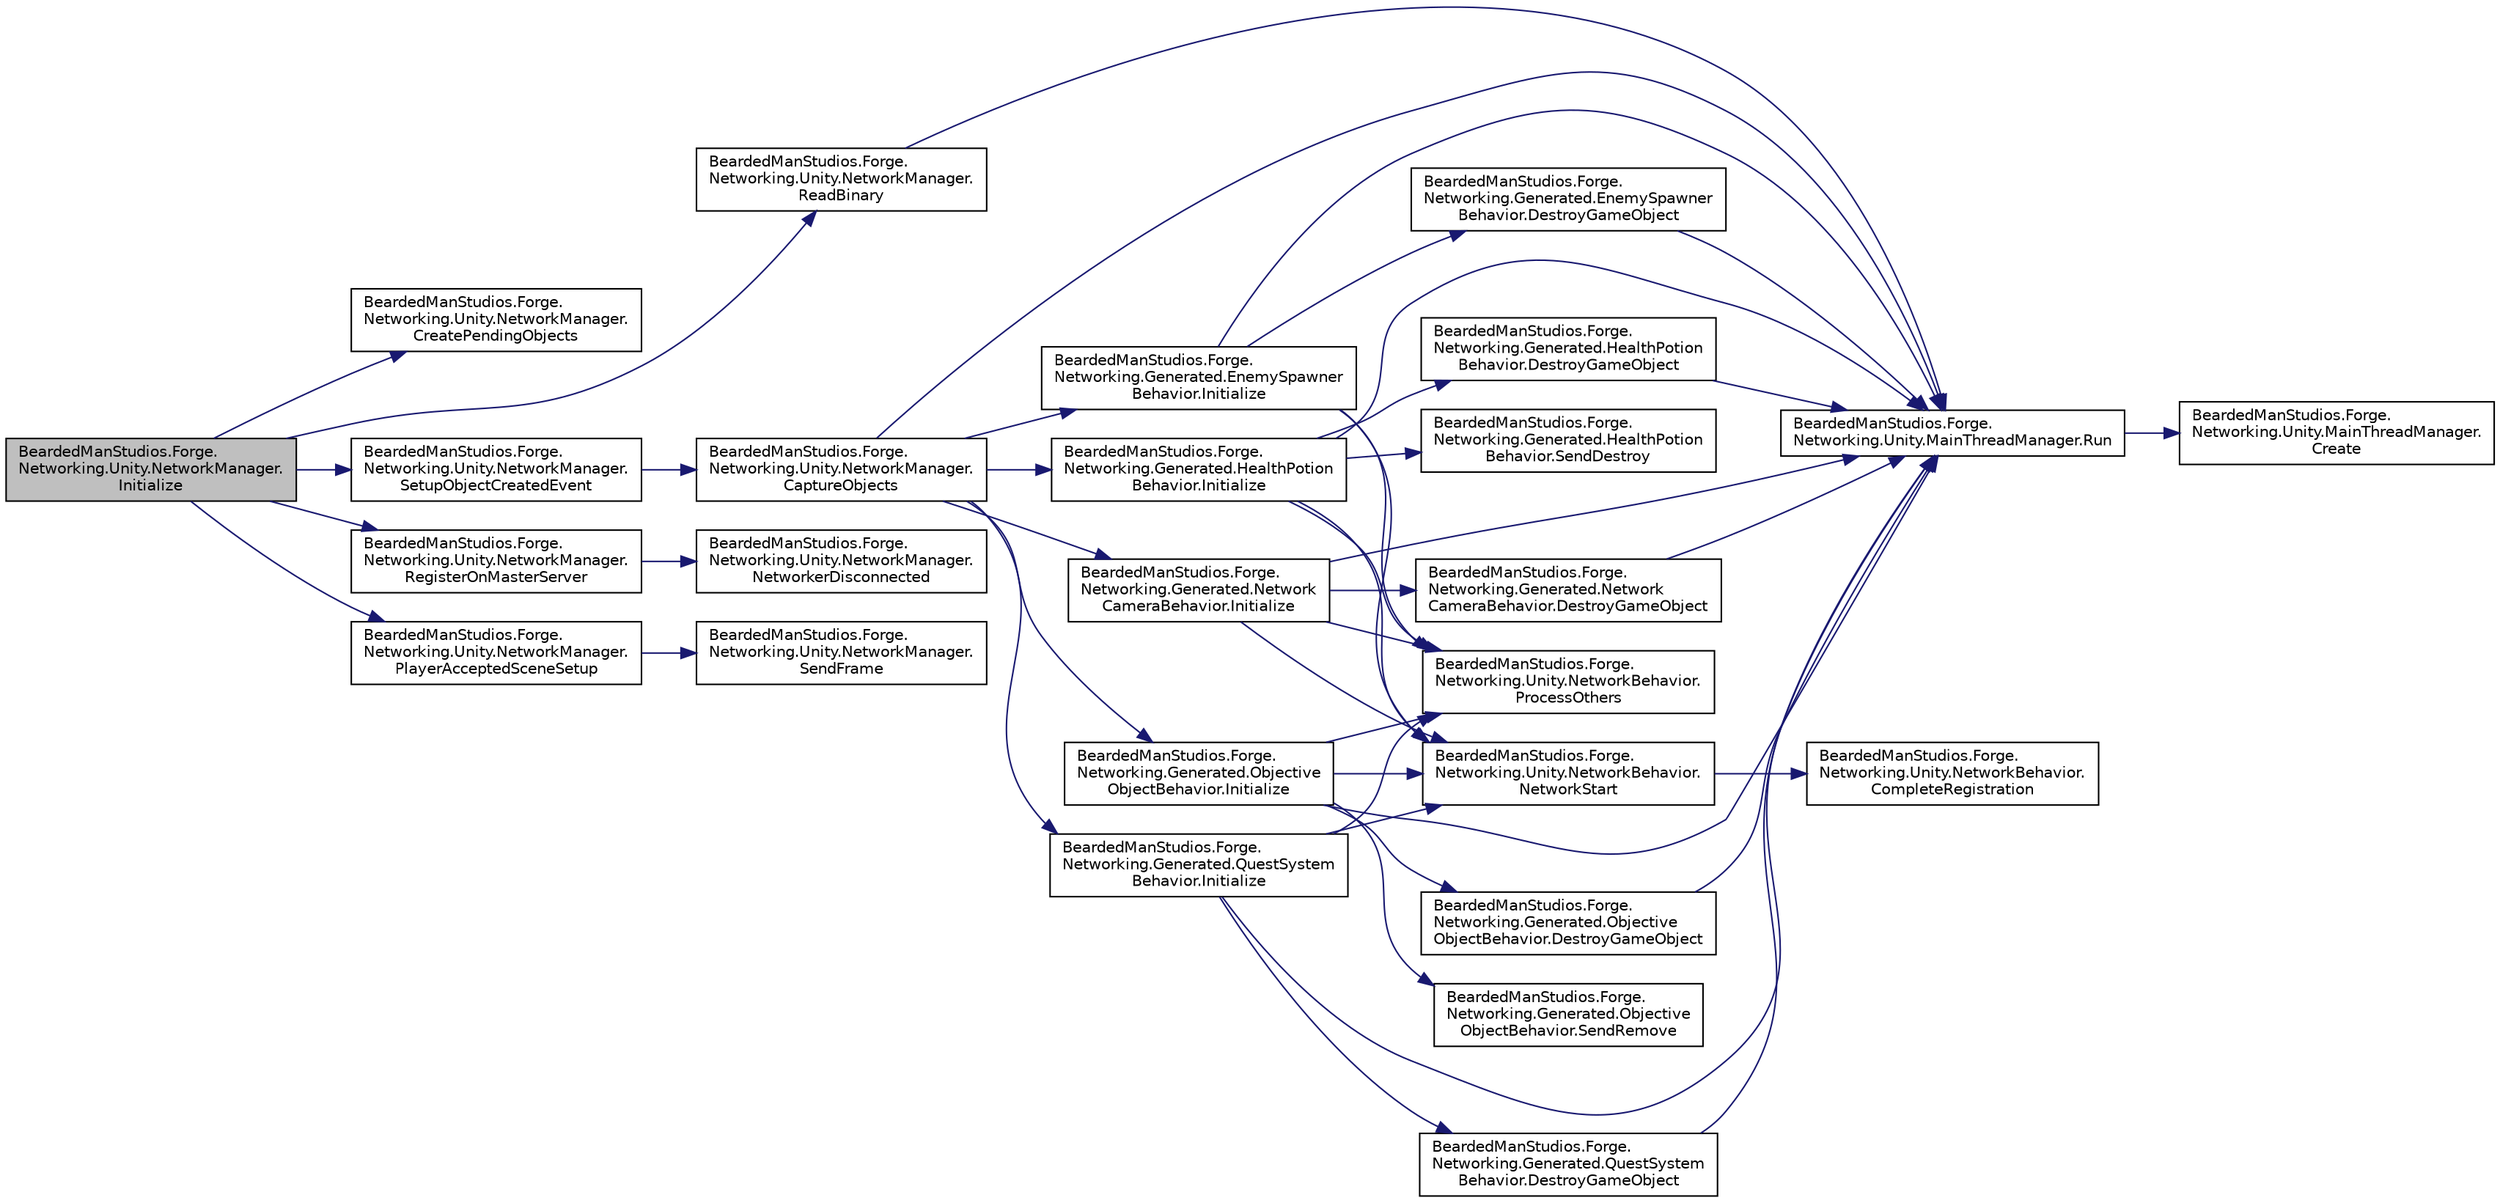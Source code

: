 digraph "BeardedManStudios.Forge.Networking.Unity.NetworkManager.Initialize"
{
 // LATEX_PDF_SIZE
  edge [fontname="Helvetica",fontsize="10",labelfontname="Helvetica",labelfontsize="10"];
  node [fontname="Helvetica",fontsize="10",shape=record];
  rankdir="LR";
  Node27 [label="BeardedManStudios.Forge.\lNetworking.Unity.NetworkManager.\lInitialize",height=0.2,width=0.4,color="black", fillcolor="grey75", style="filled", fontcolor="black",tooltip=" "];
  Node27 -> Node28 [color="midnightblue",fontsize="10",style="solid",fontname="Helvetica"];
  Node28 [label="BeardedManStudios.Forge.\lNetworking.Unity.NetworkManager.\lCreatePendingObjects",height=0.2,width=0.4,color="black", fillcolor="white", style="filled",URL="$class_bearded_man_studios_1_1_forge_1_1_networking_1_1_unity_1_1_network_manager.html#ad119f6f9622a59e6ffd8f7a40d21f718",tooltip=" "];
  Node27 -> Node29 [color="midnightblue",fontsize="10",style="solid",fontname="Helvetica"];
  Node29 [label="BeardedManStudios.Forge.\lNetworking.Unity.NetworkManager.\lReadBinary",height=0.2,width=0.4,color="black", fillcolor="white", style="filled",URL="$class_bearded_man_studios_1_1_forge_1_1_networking_1_1_unity_1_1_network_manager.html#aded61a88cd80c80b52cfcc561a5feb1d",tooltip=" "];
  Node29 -> Node30 [color="midnightblue",fontsize="10",style="solid",fontname="Helvetica"];
  Node30 [label="BeardedManStudios.Forge.\lNetworking.Unity.MainThreadManager.Run",height=0.2,width=0.4,color="black", fillcolor="white", style="filled",URL="$class_bearded_man_studios_1_1_forge_1_1_networking_1_1_unity_1_1_main_thread_manager.html#a7af2419cbe4e68c03830072a2fb535b8",tooltip="Add a function to the list of functions to call on the main thread via the Update function"];
  Node30 -> Node31 [color="midnightblue",fontsize="10",style="solid",fontname="Helvetica"];
  Node31 [label="BeardedManStudios.Forge.\lNetworking.Unity.MainThreadManager.\lCreate",height=0.2,width=0.4,color="black", fillcolor="white", style="filled",URL="$class_bearded_man_studios_1_1_forge_1_1_networking_1_1_unity_1_1_main_thread_manager.html#a1c20676eb649b3ce5d53a15f1d57c7e4",tooltip="This will create a main thread manager if one is not already created"];
  Node27 -> Node32 [color="midnightblue",fontsize="10",style="solid",fontname="Helvetica"];
  Node32 [label="BeardedManStudios.Forge.\lNetworking.Unity.NetworkManager.\lSetupObjectCreatedEvent",height=0.2,width=0.4,color="black", fillcolor="white", style="filled",URL="$class_bearded_man_studios_1_1_forge_1_1_networking_1_1_unity_1_1_network_manager.html#ade6720b520399c5e1ed3816cb7702ca4",tooltip=" "];
  Node32 -> Node33 [color="midnightblue",fontsize="10",style="solid",fontname="Helvetica"];
  Node33 [label="BeardedManStudios.Forge.\lNetworking.Unity.NetworkManager.\lCaptureObjects",height=0.2,width=0.4,color="black", fillcolor="white", style="filled",URL="$class_bearded_man_studios_1_1_forge_1_1_networking_1_1_unity_1_1_network_manager.html#a4628cc1bbd3ef3b778e329eb96655960",tooltip=" "];
  Node33 -> Node30 [color="midnightblue",fontsize="10",style="solid",fontname="Helvetica"];
  Node33 -> Node34 [color="midnightblue",fontsize="10",style="solid",fontname="Helvetica"];
  Node34 [label="BeardedManStudios.Forge.\lNetworking.Generated.EnemySpawner\lBehavior.Initialize",height=0.2,width=0.4,color="black", fillcolor="white", style="filled",URL="$class_bearded_man_studios_1_1_forge_1_1_networking_1_1_generated_1_1_enemy_spawner_behavior.html#aed221fb5efd3c96bfed0facebd896d09",tooltip=" "];
  Node34 -> Node35 [color="midnightblue",fontsize="10",style="solid",fontname="Helvetica"];
  Node35 [label="BeardedManStudios.Forge.\lNetworking.Generated.EnemySpawner\lBehavior.DestroyGameObject",height=0.2,width=0.4,color="black", fillcolor="white", style="filled",URL="$class_bearded_man_studios_1_1_forge_1_1_networking_1_1_generated_1_1_enemy_spawner_behavior.html#a210ee7a5f20770042be73fd848756ed5",tooltip=" "];
  Node35 -> Node30 [color="midnightblue",fontsize="10",style="solid",fontname="Helvetica"];
  Node34 -> Node36 [color="midnightblue",fontsize="10",style="solid",fontname="Helvetica"];
  Node36 [label="BeardedManStudios.Forge.\lNetworking.Unity.NetworkBehavior.\lProcessOthers",height=0.2,width=0.4,color="black", fillcolor="white", style="filled",URL="$class_bearded_man_studios_1_1_forge_1_1_networking_1_1_unity_1_1_network_behavior.html#a2ceaaf2ded90d5a010ee347c860d0b1f",tooltip=" "];
  Node34 -> Node30 [color="midnightblue",fontsize="10",style="solid",fontname="Helvetica"];
  Node34 -> Node37 [color="midnightblue",fontsize="10",style="solid",fontname="Helvetica"];
  Node37 [label="BeardedManStudios.Forge.\lNetworking.Unity.NetworkBehavior.\lNetworkStart",height=0.2,width=0.4,color="black", fillcolor="white", style="filled",URL="$class_bearded_man_studios_1_1_forge_1_1_networking_1_1_unity_1_1_network_behavior.html#a1882dec445bea7dd37bb67f5d004e757",tooltip=" "];
  Node37 -> Node38 [color="midnightblue",fontsize="10",style="solid",fontname="Helvetica"];
  Node38 [label="BeardedManStudios.Forge.\lNetworking.Unity.NetworkBehavior.\lCompleteRegistration",height=0.2,width=0.4,color="black", fillcolor="white", style="filled",URL="$class_bearded_man_studios_1_1_forge_1_1_networking_1_1_unity_1_1_network_behavior.html#a7f643955f4a6071446390d3678385eec",tooltip=" "];
  Node33 -> Node39 [color="midnightblue",fontsize="10",style="solid",fontname="Helvetica"];
  Node39 [label="BeardedManStudios.Forge.\lNetworking.Generated.HealthPotion\lBehavior.Initialize",height=0.2,width=0.4,color="black", fillcolor="white", style="filled",URL="$class_bearded_man_studios_1_1_forge_1_1_networking_1_1_generated_1_1_health_potion_behavior.html#a6f3fc4e16bdc76f7dee045af5ee6548a",tooltip=" "];
  Node39 -> Node40 [color="midnightblue",fontsize="10",style="solid",fontname="Helvetica"];
  Node40 [label="BeardedManStudios.Forge.\lNetworking.Generated.HealthPotion\lBehavior.SendDestroy",height=0.2,width=0.4,color="black", fillcolor="white", style="filled",URL="$class_bearded_man_studios_1_1_forge_1_1_networking_1_1_generated_1_1_health_potion_behavior.html#a6cfc4214ced5faf41ed01d9386ff24c1",tooltip="Arguments:"];
  Node39 -> Node41 [color="midnightblue",fontsize="10",style="solid",fontname="Helvetica"];
  Node41 [label="BeardedManStudios.Forge.\lNetworking.Generated.HealthPotion\lBehavior.DestroyGameObject",height=0.2,width=0.4,color="black", fillcolor="white", style="filled",URL="$class_bearded_man_studios_1_1_forge_1_1_networking_1_1_generated_1_1_health_potion_behavior.html#aa854040c0206642119d081d7366fd403",tooltip=" "];
  Node41 -> Node30 [color="midnightblue",fontsize="10",style="solid",fontname="Helvetica"];
  Node39 -> Node36 [color="midnightblue",fontsize="10",style="solid",fontname="Helvetica"];
  Node39 -> Node30 [color="midnightblue",fontsize="10",style="solid",fontname="Helvetica"];
  Node39 -> Node37 [color="midnightblue",fontsize="10",style="solid",fontname="Helvetica"];
  Node33 -> Node42 [color="midnightblue",fontsize="10",style="solid",fontname="Helvetica"];
  Node42 [label="BeardedManStudios.Forge.\lNetworking.Generated.Network\lCameraBehavior.Initialize",height=0.2,width=0.4,color="black", fillcolor="white", style="filled",URL="$class_bearded_man_studios_1_1_forge_1_1_networking_1_1_generated_1_1_network_camera_behavior.html#a68b41719a29018e0161be6b2f852b74c",tooltip=" "];
  Node42 -> Node43 [color="midnightblue",fontsize="10",style="solid",fontname="Helvetica"];
  Node43 [label="BeardedManStudios.Forge.\lNetworking.Generated.Network\lCameraBehavior.DestroyGameObject",height=0.2,width=0.4,color="black", fillcolor="white", style="filled",URL="$class_bearded_man_studios_1_1_forge_1_1_networking_1_1_generated_1_1_network_camera_behavior.html#a67ecafd4bda5a38cb2d25319108c68df",tooltip=" "];
  Node43 -> Node30 [color="midnightblue",fontsize="10",style="solid",fontname="Helvetica"];
  Node42 -> Node36 [color="midnightblue",fontsize="10",style="solid",fontname="Helvetica"];
  Node42 -> Node30 [color="midnightblue",fontsize="10",style="solid",fontname="Helvetica"];
  Node42 -> Node37 [color="midnightblue",fontsize="10",style="solid",fontname="Helvetica"];
  Node33 -> Node44 [color="midnightblue",fontsize="10",style="solid",fontname="Helvetica"];
  Node44 [label="BeardedManStudios.Forge.\lNetworking.Generated.Objective\lObjectBehavior.Initialize",height=0.2,width=0.4,color="black", fillcolor="white", style="filled",URL="$class_bearded_man_studios_1_1_forge_1_1_networking_1_1_generated_1_1_objective_object_behavior.html#a47a4a232a6b2e6eeec036074e3a46de7",tooltip=" "];
  Node44 -> Node45 [color="midnightblue",fontsize="10",style="solid",fontname="Helvetica"];
  Node45 [label="BeardedManStudios.Forge.\lNetworking.Generated.Objective\lObjectBehavior.SendRemove",height=0.2,width=0.4,color="black", fillcolor="white", style="filled",URL="$class_bearded_man_studios_1_1_forge_1_1_networking_1_1_generated_1_1_objective_object_behavior.html#af6b8f1c02f2eaf3f67373c1589553881",tooltip="Arguments:"];
  Node44 -> Node46 [color="midnightblue",fontsize="10",style="solid",fontname="Helvetica"];
  Node46 [label="BeardedManStudios.Forge.\lNetworking.Generated.Objective\lObjectBehavior.DestroyGameObject",height=0.2,width=0.4,color="black", fillcolor="white", style="filled",URL="$class_bearded_man_studios_1_1_forge_1_1_networking_1_1_generated_1_1_objective_object_behavior.html#a520b907db91793aab94a4be348664c04",tooltip=" "];
  Node46 -> Node30 [color="midnightblue",fontsize="10",style="solid",fontname="Helvetica"];
  Node44 -> Node36 [color="midnightblue",fontsize="10",style="solid",fontname="Helvetica"];
  Node44 -> Node30 [color="midnightblue",fontsize="10",style="solid",fontname="Helvetica"];
  Node44 -> Node37 [color="midnightblue",fontsize="10",style="solid",fontname="Helvetica"];
  Node33 -> Node47 [color="midnightblue",fontsize="10",style="solid",fontname="Helvetica"];
  Node47 [label="BeardedManStudios.Forge.\lNetworking.Generated.QuestSystem\lBehavior.Initialize",height=0.2,width=0.4,color="black", fillcolor="white", style="filled",URL="$class_bearded_man_studios_1_1_forge_1_1_networking_1_1_generated_1_1_quest_system_behavior.html#a8b320d7d7e7db1d712a2e297a57d9a26",tooltip=" "];
  Node47 -> Node48 [color="midnightblue",fontsize="10",style="solid",fontname="Helvetica"];
  Node48 [label="BeardedManStudios.Forge.\lNetworking.Generated.QuestSystem\lBehavior.DestroyGameObject",height=0.2,width=0.4,color="black", fillcolor="white", style="filled",URL="$class_bearded_man_studios_1_1_forge_1_1_networking_1_1_generated_1_1_quest_system_behavior.html#a5b2000b576e3d0e995d0bc99c7b643cc",tooltip=" "];
  Node48 -> Node30 [color="midnightblue",fontsize="10",style="solid",fontname="Helvetica"];
  Node47 -> Node36 [color="midnightblue",fontsize="10",style="solid",fontname="Helvetica"];
  Node47 -> Node30 [color="midnightblue",fontsize="10",style="solid",fontname="Helvetica"];
  Node47 -> Node37 [color="midnightblue",fontsize="10",style="solid",fontname="Helvetica"];
  Node27 -> Node49 [color="midnightblue",fontsize="10",style="solid",fontname="Helvetica"];
  Node49 [label="BeardedManStudios.Forge.\lNetworking.Unity.NetworkManager.\lRegisterOnMasterServer",height=0.2,width=0.4,color="black", fillcolor="white", style="filled",URL="$class_bearded_man_studios_1_1_forge_1_1_networking_1_1_unity_1_1_network_manager.html#a3203d9a7e205c29a6fb88fc1ab0edf87",tooltip=" "];
  Node49 -> Node50 [color="midnightblue",fontsize="10",style="solid",fontname="Helvetica"];
  Node50 [label="BeardedManStudios.Forge.\lNetworking.Unity.NetworkManager.\lNetworkerDisconnected",height=0.2,width=0.4,color="black", fillcolor="white", style="filled",URL="$class_bearded_man_studios_1_1_forge_1_1_networking_1_1_unity_1_1_network_manager.html#a2a387dbb0a7e00649b481ba45d7674a8",tooltip=" "];
  Node27 -> Node51 [color="midnightblue",fontsize="10",style="solid",fontname="Helvetica"];
  Node51 [label="BeardedManStudios.Forge.\lNetworking.Unity.NetworkManager.\lPlayerAcceptedSceneSetup",height=0.2,width=0.4,color="black", fillcolor="white", style="filled",URL="$class_bearded_man_studios_1_1_forge_1_1_networking_1_1_unity_1_1_network_manager.html#aacd81617f3cd9c268d768efc33403ced",tooltip="Called automatically when a new player is accepted and sends the player the currently loaded scene in..."];
  Node51 -> Node52 [color="midnightblue",fontsize="10",style="solid",fontname="Helvetica"];
  Node52 [label="BeardedManStudios.Forge.\lNetworking.Unity.NetworkManager.\lSendFrame",height=0.2,width=0.4,color="black", fillcolor="white", style="filled",URL="$class_bearded_man_studios_1_1_forge_1_1_networking_1_1_unity_1_1_network_manager.html#ae69882559d100673bd0934cdab530ff3",tooltip="A wrapper around the various raw send methods for the client and server types"];
}
